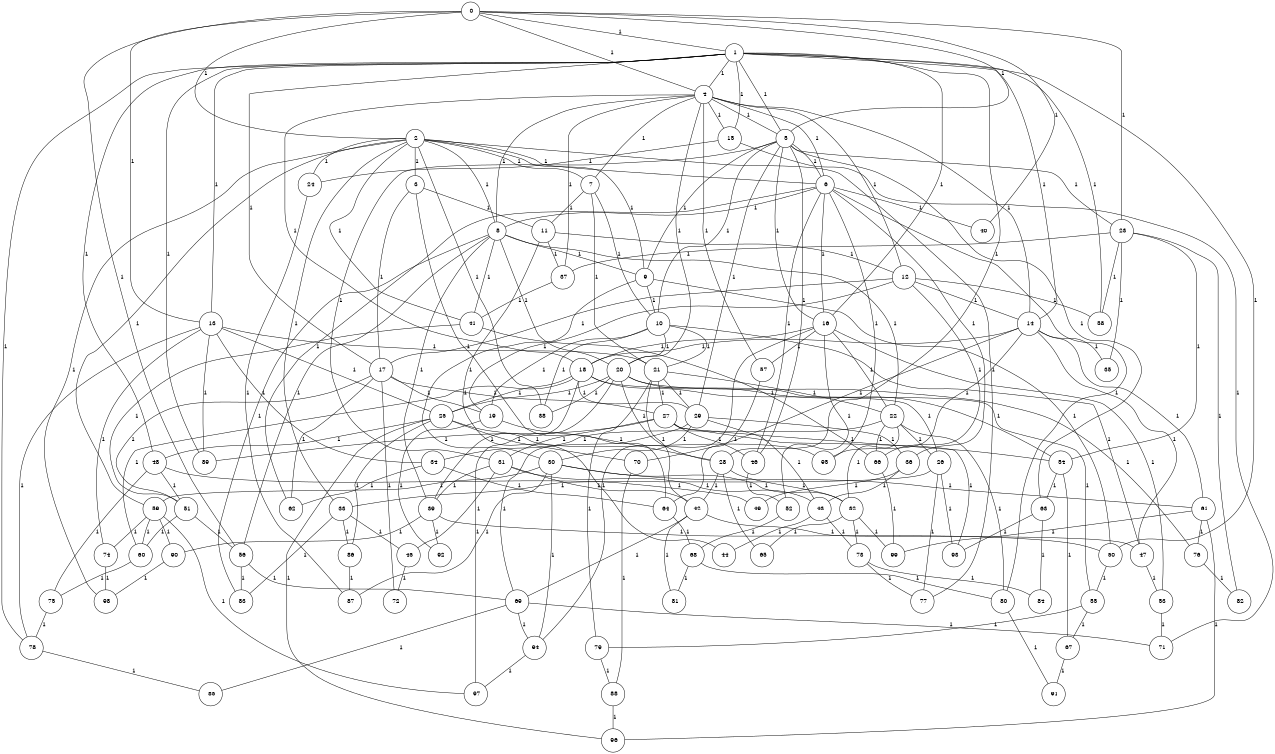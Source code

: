 graph G {
size="8.5,11;"
ratio = "expand;"
fixedsize="true;"
overlap="scale;"
node[shape=circle,width=.12,hight=.12,fontsize=12]
edge[fontsize=12]

0[label=" 0" color=black, pos="1.9275047,1.1391305!"];
1[label=" 1" color=black, pos="1.3537237,0.40762627!"];
2[label=" 2" color=black, pos="2.4045746,0.73124904!"];
3[label=" 3" color=black, pos="1.8733683,1.2313527!"];
4[label=" 4" color=black, pos="0.86097088,0.13032322!"];
5[label=" 5" color=black, pos="2.3996656,1.838135!"];
6[label=" 6" color=black, pos="2.676494,0.61980163!"];
7[label=" 7" color=black, pos="1.4159507,0.29676266!"];
8[label=" 8" color=black, pos="1.7586097,2.2017538!"];
9[label=" 9" color=black, pos="1.7176664,0.56003905!"];
10[label=" 10" color=black, pos="2.9705587,1.9440088!"];
11[label=" 11" color=black, pos="2.234007,0.75602997!"];
12[label=" 12" color=black, pos="1.5557946,0.85710136!"];
13[label=" 13" color=black, pos="2.0439179,1.8560428!"];
14[label=" 14" color=black, pos="0.91033065,1.2637293!"];
15[label=" 15" color=black, pos="0.50805326,1.6697367!"];
16[label=" 16" color=black, pos="0.99638505,2.3789963!"];
17[label=" 17" color=black, pos="0.48087053,0.83629235!"];
18[label=" 18" color=black, pos="0.23032347,1.2953563!"];
19[label=" 19" color=black, pos="1.9556626,0.55930839!"];
20[label=" 20" color=black, pos="1.9377394,1.4669174!"];
21[label=" 21" color=black, pos="1.1116461,0.70206927!"];
22[label=" 22" color=black, pos="2.7988047,0.34825803!"];
23[label=" 23" color=black, pos="0.52629049,2.5735209!"];
24[label=" 24" color=black, pos="2.8894852,0.23672695!"];
25[label=" 25" color=black, pos="0.8915526,2.821785!"];
26[label=" 26" color=black, pos="1.8533204,1.5862066!"];
27[label=" 27" color=black, pos="0.16852753,2.3204402!"];
28[label=" 28" color=black, pos="0.5619247,2.0879243!"];
29[label=" 29" color=black, pos="1.1103178,1.6955475!"];
30[label=" 30" color=black, pos="1.7557921,2.2159804!"];
31[label=" 31" color=black, pos="1.0618003,1.8047582!"];
32[label=" 32" color=black, pos="0.74201848,0.32164123!"];
33[label=" 33" color=black, pos="1.1145044,1.7554471!"];
34[label=" 34" color=black, pos="0.26056751,1.7768079!"];
35[label=" 35" color=black, pos="1.4871687,0.53536201!"];
36[label=" 36" color=black, pos="2.8846056,2.7226641!"];
37[label=" 37" color=black, pos="0.41327993,1.9040458!"];
38[label=" 38" color=black, pos="2.4620172,0.4511547!"];
39[label=" 39" color=black, pos="0.90952747,0.47510291!"];
40[label=" 40" color=black, pos="2.297398,1.285117!"];
41[label=" 41" color=black, pos="1.9401704,0.37972721!"];
42[label=" 42" color=black, pos="2.3822179,0.62983294!"];
43[label=" 43" color=black, pos="0.25378311,1.9184799!"];
44[label=" 44" color=black, pos="1.7884813,1.1333121!"];
45[label=" 45" color=black, pos="0.059355657,2.3708333!"];
46[label=" 46" color=black, pos="0.15738417,2.0451903!"];
47[label=" 47" color=black, pos="0.077900848,2.7184576!"];
48[label=" 48" color=black, pos="2.3170373,2.7872012!"];
49[label=" 49" color=black, pos="1.0441387,2.4579456!"];
50[label=" 50" color=black, pos="2.3234635,2.2957431!"];
51[label=" 51" color=black, pos="2.2529735,2.7156353!"];
52[label=" 52" color=black, pos="1.855367,0.24321596!"];
53[label=" 53" color=black, pos="0.88630539,2.4360955!"];
54[label=" 54" color=black, pos="1.4360372,0.11060119!"];
55[label=" 55" color=black, pos="1.0015789,0.88923691!"];
56[label=" 56" color=black, pos="0.83263336,0.57582394!"];
57[label=" 57" color=black, pos="1.8433665,0.30312872!"];
58[label=" 58" color=black, pos="1.121548,0.74407656!"];
59[label=" 59" color=black, pos="0.81309488,2.4159762!"];
60[label=" 60" color=black, pos="0.30865928,2.5831846!"];
61[label=" 61" color=black, pos="2.2732414,0.23865423!"];
62[label=" 62" color=black, pos="0.5005659,2.2232168!"];
63[label=" 63" color=black, pos="1.1783142,0.82076108!"];
64[label=" 64" color=black, pos="1.7888918,1.8877197!"];
65[label=" 65" color=black, pos="2.4303545,2.7990883!"];
66[label=" 66" color=black, pos="2.7897202,2.9264241!"];
67[label=" 67" color=black, pos="0.0028766789,0.27127704!"];
68[label=" 68" color=black, pos="0.0015924838,0.50650063!"];
69[label=" 69" color=black, pos="0.87374178,0.98411261!"];
70[label=" 70" color=black, pos="0.094410277,0.87645251!"];
71[label=" 71" color=black, pos="0.31978305,1.283672!"];
72[label=" 72" color=black, pos="2.0937986,1.7409331!"];
73[label=" 73" color=black, pos="2.3622401,0.076055708!"];
74[label=" 74" color=black, pos="2.0831862,2.7547754!"];
75[label=" 75" color=black, pos="0.34488005,1.3975988!"];
76[label=" 76" color=black, pos="1.8805141,0.62130646!"];
77[label=" 77" color=black, pos="0.64925432,1.1285636!"];
78[label=" 78" color=black, pos="2.8127484,1.0163891!"];
79[label=" 79" color=black, pos="0.70222969,2.2412063!"];
80[label=" 80" color=black, pos="2.4714528,1.3201814!"];
81[label=" 81" color=black, pos="0.52216079,1.9856531!"];
82[label=" 82" color=black, pos="2.3987169,2.6914098!"];
83[label=" 83" color=black, pos="1.7664811,1.0900695!"];
84[label=" 84" color=black, pos="0.99310814,0.40125109!"];
85[label=" 85" color=black, pos="1.316795,0.38602706!"];
86[label=" 86" color=black, pos="0.53483076,1.262075!"];
87[label=" 87" color=black, pos="1.7024772,1.0330887!"];
88[label=" 88" color=black, pos="2.4854207,1.0076228!"];
89[label=" 89" color=black, pos="1.7495073,1.6129285!"];
90[label=" 90" color=black, pos="0.73370454,0.89182124!"];
91[label=" 91" color=black, pos="2.393347,2.1471808!"];
92[label=" 92" color=black, pos="2.6932667,2.0288176!"];
93[label=" 93" color=black, pos="0.078246528,2.1396052!"];
94[label=" 94" color=black, pos="1.8172608,2.8501377!"];
95[label=" 95" color=black, pos="1.9049615,1.6936679!"];
96[label=" 96" color=black, pos="0.23649667,2.3979637!"];
97[label=" 97" color=black, pos="2.6945667,2.1342283!"];
98[label=" 98" color=black, pos="2.3152304,1.9284568!"];
99[label=" 99" color=black, pos="0.007940263,2.0950325!"];
0--1[label="1"]
0--2[label="1"]
0--4[label="1"]
0--5[label="1"]
0--13[label="1"]
0--23[label="1"]
0--40[label="1"]
0--56[label="1"]
1--4[label="1"]
1--5[label="1"]
1--13[label="1"]
1--14[label="1"]
1--15[label="1"]
1--16[label="1"]
1--17[label="1"]
1--28[label="1"]
1--48[label="1"]
1--50[label="1"]
1--58[label="1"]
1--78[label="1"]
1--89[label="1"]
2--3[label="1"]
2--6[label="1"]
2--7[label="1"]
2--8[label="1"]
2--9[label="1"]
2--24[label="1"]
2--33[label="1"]
2--38[label="1"]
2--41[label="1"]
2--59[label="1"]
2--77[label="1"]
2--98[label="1"]
3--11[label="1"]
3--17[label="1"]
3--64[label="1"]
4--5[label="1"]
4--6[label="1"]
4--7[label="1"]
4--8[label="1"]
4--12[label="1"]
4--14[label="1"]
4--15[label="1"]
4--18[label="1"]
4--20[label="1"]
4--37[label="1"]
4--57[label="1"]
5--6[label="1"]
5--9[label="1"]
5--10[label="1"]
5--16[label="1"]
5--23[label="1"]
5--29[label="1"]
5--31[label="1"]
5--46[label="1"]
5--63[label="1"]
6--8[label="1"]
6--16[label="1"]
6--36[label="1"]
6--40[label="1"]
6--46[label="1"]
6--62[label="1"]
6--80[label="1"]
6--95[label="1"]
7--10[label="1"]
7--11[label="1"]
7--21[label="1"]
8--9[label="1"]
8--20[label="1"]
8--22[label="1"]
8--39[label="1"]
8--41[label="1"]
8--56[label="1"]
8--83[label="1"]
9--10[label="1"]
9--30[label="1"]
9--50[label="1"]
10--19[label="1"]
10--20[label="1"]
10--21[label="1"]
10--38[label="1"]
10--47[label="1"]
11--12[label="1"]
11--37[label="1"]
11--44[label="1"]
12--14[label="1"]
12--17[label="1"]
12--19[label="1"]
12--58[label="1"]
12--66[label="1"]
13--21[label="1"]
13--25[label="1"]
13--34[label="1"]
13--74[label="1"]
13--78[label="1"]
13--89[label="1"]
14--18[label="1"]
14--35[label="1"]
14--47[label="1"]
14--61[label="1"]
14--70[label="1"]
14--95[label="1"]
15--24[label="1"]
15--71[label="1"]
16--18[label="1"]
16--22[label="1"]
16--52[label="1"]
16--53[label="1"]
16--57[label="1"]
16--94[label="1"]
17--19[label="1"]
17--27[label="1"]
17--51[label="1"]
17--62[label="1"]
17--72[label="1"]
18--25[label="1"]
18--26[label="1"]
18--29[label="1"]
18--39[label="1"]
18--55[label="1"]
18--60[label="1"]
19--28[label="1"]
19--92[label="1"]
20--25[label="1"]
20--28[label="1"]
20--38[label="1"]
20--54[label="1"]
20--76[label="1"]
20--97[label="1"]
21--22[label="1"]
21--27[label="1"]
21--29[label="1"]
21--42[label="1"]
21--79[label="1"]
22--26[label="1"]
22--32[label="1"]
22--34[label="1"]
22--66[label="1"]
22--80[label="1"]
23--35[label="1"]
23--37[label="1"]
23--54[label="1"]
23--58[label="1"]
23--82[label="1"]
24--87[label="1"]
25--48[label="1"]
25--70[label="1"]
25--86[label="1"]
25--95[label="1"]
25--96[label="1"]
26--33[label="1"]
26--77[label="1"]
26--93[label="1"]
27--31[label="1"]
27--46[label="1"]
27--54[label="1"]
27--89[label="1"]
27--93[label="1"]
28--32[label="1"]
28--42[label="1"]
28--65[label="1"]
29--30[label="1"]
29--36[label="1"]
29--43[label="1"]
29--69[label="1"]
30--32[label="1"]
30--59[label="1"]
30--61[label="1"]
30--87[label="1"]
30--94[label="1"]
31--39[label="1"]
31--42[label="1"]
31--43[label="1"]
31--45[label="1"]
32--65[label="1"]
32--73[label="1"]
32--99[label="1"]
33--45[label="1"]
33--83[label="1"]
33--86[label="1"]
34--62[label="1"]
34--64[label="1"]
36--43[label="1"]
36--49[label="1"]
37--41[label="1"]
39--50[label="1"]
39--90[label="1"]
39--92[label="1"]
41--51[label="1"]
41--66[label="1"]
42--47[label="1"]
42--69[label="1"]
42--81[label="1"]
43--44[label="1"]
43--73[label="1"]
45--72[label="1"]
46--52[label="1"]
47--53[label="1"]
48--49[label="1"]
48--51[label="1"]
48--75[label="1"]
50--55[label="1"]
51--56[label="1"]
51--60[label="1"]
52--68[label="1"]
53--71[label="1"]
54--63[label="1"]
54--67[label="1"]
55--67[label="1"]
55--79[label="1"]
56--69[label="1"]
56--83[label="1"]
57--64[label="1"]
59--60[label="1"]
59--74[label="1"]
59--90[label="1"]
59--97[label="1"]
60--75[label="1"]
61--76[label="1"]
61--96[label="1"]
61--99[label="1"]
63--84[label="1"]
63--93[label="1"]
64--68[label="1"]
66--99[label="1"]
67--91[label="1"]
68--80[label="1"]
68--81[label="1"]
69--71[label="1"]
69--85[label="1"]
69--94[label="1"]
70--88[label="1"]
73--77[label="1"]
73--84[label="1"]
74--98[label="1"]
75--78[label="1"]
76--82[label="1"]
78--85[label="1"]
79--88[label="1"]
80--91[label="1"]
86--87[label="1"]
88--96[label="1"]
90--98[label="1"]
94--97[label="1"]

}
